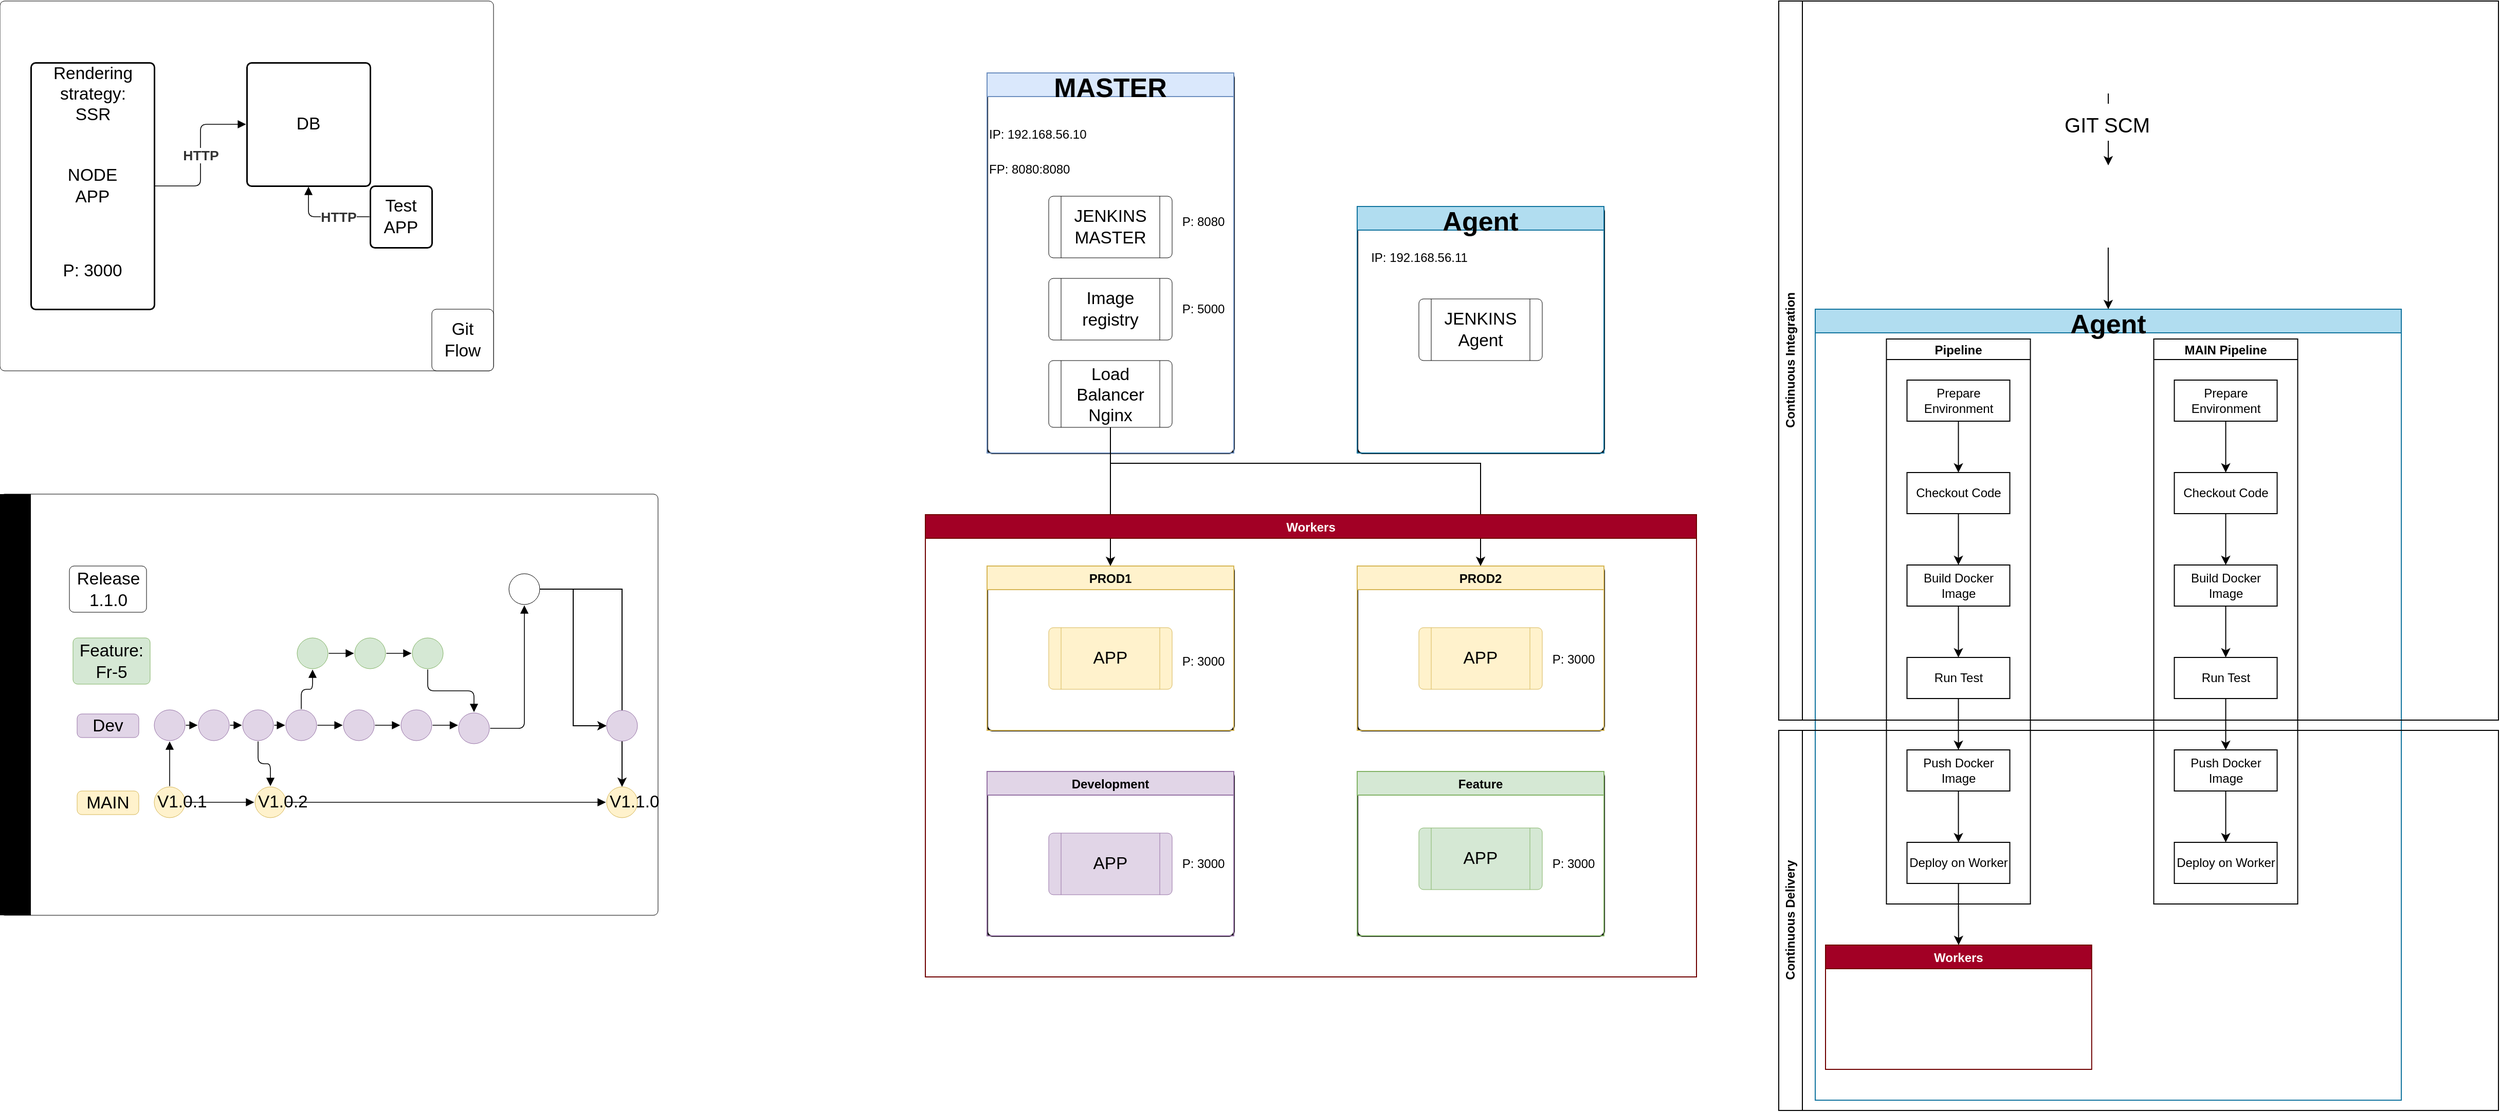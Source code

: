 <mxfile version="26.0.16">
  <diagram name="Page-1" id="eFnRYutm7QuCERlk3ahz">
    <mxGraphModel dx="1034" dy="446" grid="1" gridSize="10" guides="1" tooltips="1" connect="1" arrows="1" fold="1" page="1" pageScale="1" pageWidth="850" pageHeight="1100" math="0" shadow="0">
      <root>
        <mxCell id="0" />
        <mxCell id="1" parent="0" />
        <mxCell id="i6uWURECUpU4FRqGuYxU-46" value="" style="html=1;overflow=block;blockSpacing=1;whiteSpace=wrap;container=1;pointerEvents=0;collapsible=0;recursiveResize=0;fontSize=13;spacing=0;fillOpacity=0;rounded=1;absoluteArcSize=1;arcSize=9;strokeWidth=NaN;lucidId=e.MUwLjLPHLZ;" parent="1" vertex="1">
          <mxGeometry width="480" height="360" as="geometry" />
        </mxCell>
        <mxCell id="i6uWURECUpU4FRqGuYxU-47" value="" style="html=1;overflow=block;blockSpacing=1;whiteSpace=wrap;container=1;pointerEvents=0;collapsible=0;recursiveResize=0;fontSize=13;spacing=0;strokeOpacity=100;fillOpacity=100;rounded=1;absoluteArcSize=1;arcSize=9;strokeWidth=1.5;lucidId=NrNUH4_TgrsO;" parent="1" vertex="1">
          <mxGeometry x="960" y="70" width="240" height="370" as="geometry" />
        </mxCell>
        <mxCell id="Pc0eAualvhyLQVjC87Ax-3" value="Load Balancer Nginx" style="html=1;overflow=block;blockSpacing=1;whiteSpace=wrap;shape=process;fontSize=16.7;spacing=3.8;rounded=1;absoluteArcSize=1;arcSize=9;strokeWidth=NaN;lucidId=8uNUQ~DVaDvG;" parent="i6uWURECUpU4FRqGuYxU-47" vertex="1">
          <mxGeometry x="60" y="280" width="120" height="65" as="geometry" />
        </mxCell>
        <mxCell id="weFMRSHEcYBNq2lGplRe-1" value="&lt;h1 style=&quot;margin-top: 0px;&quot;&gt;&lt;span style=&quot;background-color: transparent; color: light-dark(rgb(0, 0, 0), rgb(255, 255, 255)); font-size: 12px; font-weight: normal;&quot;&gt;&lt;br&gt;&lt;/span&gt;&lt;/h1&gt;&lt;h1 style=&quot;margin-top: 0px;&quot;&gt;&lt;span style=&quot;background-color: transparent; color: light-dark(rgb(0, 0, 0), rgb(255, 255, 255)); font-size: 12px; font-weight: normal;&quot;&gt;IP:&amp;nbsp;192.168.56.10&lt;/span&gt;&lt;/h1&gt;&lt;div&gt;FP: 8080:8080&lt;/div&gt;" style="text;html=1;whiteSpace=wrap;overflow=hidden;rounded=0;" parent="i6uWURECUpU4FRqGuYxU-47" vertex="1">
          <mxGeometry y="-10" width="180" height="120" as="geometry" />
        </mxCell>
        <mxCell id="i6uWURECUpU4FRqGuYxU-65" value="JENKINS MASTER" style="html=1;overflow=block;blockSpacing=1;whiteSpace=wrap;shape=process;fontSize=16.7;spacing=3.8;rounded=1;absoluteArcSize=1;arcSize=9;strokeWidth=NaN;lucidId=iuNUoXlNMMTP;" parent="i6uWURECUpU4FRqGuYxU-47" vertex="1">
          <mxGeometry x="60" y="120" width="120" height="60" as="geometry" />
        </mxCell>
        <mxCell id="weFMRSHEcYBNq2lGplRe-3" value="MASTER" style="swimlane;startSize=23;fontSize=26;fillColor=#dae8fc;strokeColor=#6c8ebf;" parent="i6uWURECUpU4FRqGuYxU-47" vertex="1">
          <mxGeometry width="240" height="370" as="geometry">
            <mxRectangle width="90" height="30" as="alternateBounds" />
          </mxGeometry>
        </mxCell>
        <mxCell id="i6uWURECUpU4FRqGuYxU-66" value="Image registry" style="html=1;overflow=block;blockSpacing=1;whiteSpace=wrap;shape=process;fontSize=16.7;spacing=3.8;rounded=1;absoluteArcSize=1;arcSize=9;strokeWidth=NaN;lucidId=xuNUCCFulLaC;" parent="weFMRSHEcYBNq2lGplRe-3" vertex="1">
          <mxGeometry x="60" y="200" width="120" height="60" as="geometry" />
        </mxCell>
        <mxCell id="weFMRSHEcYBNq2lGplRe-9" value="P: 5000" style="text;html=1;align=center;verticalAlign=middle;resizable=0;points=[];autosize=1;strokeColor=none;fillColor=none;" parent="weFMRSHEcYBNq2lGplRe-3" vertex="1">
          <mxGeometry x="180" y="215" width="60" height="30" as="geometry" />
        </mxCell>
        <mxCell id="weFMRSHEcYBNq2lGplRe-10" value="P: 8080" style="text;html=1;align=center;verticalAlign=middle;resizable=0;points=[];autosize=1;strokeColor=none;fillColor=none;" parent="weFMRSHEcYBNq2lGplRe-3" vertex="1">
          <mxGeometry x="180" y="130" width="60" height="30" as="geometry" />
        </mxCell>
        <mxCell id="i6uWURECUpU4FRqGuYxU-48" value="" style="html=1;overflow=block;blockSpacing=1;whiteSpace=wrap;container=1;pointerEvents=0;collapsible=0;recursiveResize=0;fontSize=13;spacing=0;strokeOpacity=100;fillOpacity=100;rounded=1;absoluteArcSize=1;arcSize=9;strokeWidth=1.5;lucidId=8uNUO0RbQq4T;" parent="1" vertex="1">
          <mxGeometry x="1320" y="200" width="240" height="240" as="geometry" />
        </mxCell>
        <mxCell id="weFMRSHEcYBNq2lGplRe-6" value="Agent" style="swimlane;fontSize=26;startSize=23;fillColor=#b1ddf0;strokeColor=#10739e;" parent="i6uWURECUpU4FRqGuYxU-48" vertex="1">
          <mxGeometry width="240" height="240" as="geometry" />
        </mxCell>
        <mxCell id="i6uWURECUpU4FRqGuYxU-67" value="JENKINS Agent" style="html=1;overflow=block;blockSpacing=1;whiteSpace=wrap;shape=process;fontSize=16.7;spacing=3.8;rounded=1;absoluteArcSize=1;arcSize=9;strokeWidth=NaN;lucidId=8uNUQ~DVaDvG;" parent="weFMRSHEcYBNq2lGplRe-6" vertex="1">
          <mxGeometry x="60" y="90" width="120" height="60" as="geometry" />
        </mxCell>
        <mxCell id="weFMRSHEcYBNq2lGplRe-8" value="IP:&amp;nbsp;192.168.56.11" style="text;html=1;align=center;verticalAlign=middle;resizable=0;points=[];autosize=1;strokeColor=none;fillColor=none;" parent="weFMRSHEcYBNq2lGplRe-6" vertex="1">
          <mxGeometry y="35" width="120" height="30" as="geometry" />
        </mxCell>
        <mxCell id="i6uWURECUpU4FRqGuYxU-49" value="" style="pointerEvents=0;fontStyle=0;html=1;whiteSpace=wrap;container=1;collapsible=0;childLayout=stackLayout;resizeParent=1;dropTarget=0;horizontalStack=0;fontSize=13;spacing=0;rounded=1;absoluteArcSize=1;arcSize=9;horizontal=0;strokeWidth=NaN;" parent="1" vertex="1">
          <mxGeometry y="480" width="640" height="410" isRotated="1" as="geometry" />
        </mxCell>
        <mxCell id="i6uWURECUpU4FRqGuYxU-50" value="GIT" style="swimlane;html=1;whiteSpace=wrap;connectable=0;fontStyle=0;startSize=30;dropTarget=0;rounded=0;horizontal=0;spacing=0;strokeColor=#unset;fillColor=#unset;strokeWidth=NaN;container=1;pointerEvents=0;collapsible=0;recursiveResize=0;fontSize=16.7;" parent="i6uWURECUpU4FRqGuYxU-49" vertex="1">
          <mxGeometry width="640" height="410" as="geometry" />
        </mxCell>
        <mxCell id="i6uWURECUpU4FRqGuYxU-51" value="" style="html=1;overflow=block;blockSpacing=1;whiteSpace=wrap;container=1;pointerEvents=0;collapsible=0;recursiveResize=0;fontSize=13;spacing=0;strokeOpacity=100;fillOpacity=100;rounded=1;absoluteArcSize=1;arcSize=9;strokeWidth=1.5;lucidId=nyNUVAjF-uIB;" parent="1" vertex="1">
          <mxGeometry x="1320" y="750" width="240" height="160" as="geometry" />
        </mxCell>
        <mxCell id="i6uWURECUpU4FRqGuYxU-68" value="APP" style="html=1;overflow=block;blockSpacing=1;whiteSpace=wrap;shape=process;fontSize=16.7;spacing=3.8;rounded=1;absoluteArcSize=1;arcSize=9;strokeWidth=NaN;lucidId=nyNUW..0iON4;fillColor=#d5e8d4;strokeColor=#82b366;" parent="i6uWURECUpU4FRqGuYxU-51" vertex="1">
          <mxGeometry x="60" y="55" width="120" height="60" as="geometry" />
        </mxCell>
        <mxCell id="weFMRSHEcYBNq2lGplRe-22" value="Feature" style="swimlane;fillColor=#d5e8d4;strokeColor=#82b366;" parent="i6uWURECUpU4FRqGuYxU-51" vertex="1">
          <mxGeometry width="240" height="160" as="geometry" />
        </mxCell>
        <mxCell id="weFMRSHEcYBNq2lGplRe-24" value="P: 3000" style="text;html=1;align=center;verticalAlign=middle;resizable=0;points=[];autosize=1;strokeColor=none;fillColor=none;" parent="weFMRSHEcYBNq2lGplRe-22" vertex="1">
          <mxGeometry x="180" y="75" width="60" height="30" as="geometry" />
        </mxCell>
        <mxCell id="i6uWURECUpU4FRqGuYxU-52" value="" style="html=1;overflow=block;blockSpacing=1;whiteSpace=wrap;container=1;pointerEvents=0;collapsible=0;recursiveResize=0;fontSize=13;spacing=0;strokeOpacity=100;fillOpacity=100;rounded=1;absoluteArcSize=1;arcSize=9;strokeWidth=1.5;lucidId=ryNUsd05EfbU;" parent="1" vertex="1">
          <mxGeometry x="960" y="750" width="240" height="160" as="geometry" />
        </mxCell>
        <mxCell id="i6uWURECUpU4FRqGuYxU-71" value="APP" style="html=1;overflow=block;blockSpacing=1;whiteSpace=wrap;shape=process;fontSize=16.7;spacing=3.8;rounded=1;absoluteArcSize=1;arcSize=9;strokeWidth=NaN;lucidId=ryNU5dK9rB8r;fillColor=#e1d5e7;strokeColor=#9673a6;" parent="i6uWURECUpU4FRqGuYxU-52" vertex="1">
          <mxGeometry x="60" y="60" width="120" height="60" as="geometry" />
        </mxCell>
        <mxCell id="weFMRSHEcYBNq2lGplRe-21" value="Development" style="swimlane;fillColor=#e1d5e7;strokeColor=#9673a6;" parent="i6uWURECUpU4FRqGuYxU-52" vertex="1">
          <mxGeometry width="240" height="160" as="geometry" />
        </mxCell>
        <mxCell id="weFMRSHEcYBNq2lGplRe-23" value="P: 3000" style="text;html=1;align=center;verticalAlign=middle;resizable=0;points=[];autosize=1;strokeColor=none;fillColor=none;" parent="weFMRSHEcYBNq2lGplRe-21" vertex="1">
          <mxGeometry x="180" y="75" width="60" height="30" as="geometry" />
        </mxCell>
        <mxCell id="i6uWURECUpU4FRqGuYxU-53" value="" style="html=1;overflow=block;blockSpacing=1;whiteSpace=wrap;container=1;pointerEvents=0;collapsible=0;recursiveResize=0;fontSize=13;spacing=0;strokeOpacity=100;fillOpacity=100;rounded=1;absoluteArcSize=1;arcSize=9;strokeWidth=1.5;lucidId=wyNUC7PQDIvv;" parent="1" vertex="1">
          <mxGeometry x="960" y="550" width="240" height="160" as="geometry" />
        </mxCell>
        <mxCell id="weFMRSHEcYBNq2lGplRe-12" value="PROD1" style="swimlane;fillColor=#fff2cc;strokeColor=#d6b656;" parent="i6uWURECUpU4FRqGuYxU-53" vertex="1">
          <mxGeometry width="240" height="160" as="geometry" />
        </mxCell>
        <mxCell id="weFMRSHEcYBNq2lGplRe-13" value="P: 3000" style="text;html=1;align=center;verticalAlign=middle;resizable=0;points=[];autosize=1;strokeColor=none;fillColor=none;" parent="weFMRSHEcYBNq2lGplRe-12" vertex="1">
          <mxGeometry x="180" y="77.5" width="60" height="30" as="geometry" />
        </mxCell>
        <mxCell id="i6uWURECUpU4FRqGuYxU-54" value="NODE&#xa;APP" style="html=1;overflow=block;blockSpacing=1;whiteSpace=wrap;fontSize=16.7;spacing=9;strokeOpacity=100;fillOpacity=100;rounded=1;absoluteArcSize=1;arcSize=9;strokeWidth=1.5;lucidId=a8MUeTz8p9TK;" parent="1" vertex="1">
          <mxGeometry x="30" y="60" width="120" height="240" as="geometry" />
        </mxCell>
        <mxCell id="i6uWURECUpU4FRqGuYxU-55" value="Git Flow" style="html=1;overflow=block;blockSpacing=1;whiteSpace=wrap;fontSize=16.7;spacing=9;rounded=1;absoluteArcSize=1;arcSize=9;strokeWidth=NaN;lucidId=i1MURsiiHGRV;" parent="1" vertex="1">
          <mxGeometry x="420" y="300" width="60" height="60" as="geometry" />
        </mxCell>
        <mxCell id="i6uWURECUpU4FRqGuYxU-56" value="Rendering strategy:&#xa;SSR" style="html=1;overflow=block;blockSpacing=1;whiteSpace=wrap;fontSize=16.7;spacing=0;rounded=1;absoluteArcSize=1;arcSize=9;strokeWidth=NaN;lucidId=CbNU92kOoKJf;fillColor=none;strokeColor=none;" parent="1" vertex="1">
          <mxGeometry x="23" y="60" width="135" height="45" as="geometry" />
        </mxCell>
        <mxCell id="i6uWURECUpU4FRqGuYxU-57" value="DB" style="html=1;overflow=block;blockSpacing=1;whiteSpace=wrap;fontSize=16.7;spacing=9;strokeOpacity=100;fillOpacity=100;rounded=1;absoluteArcSize=1;arcSize=9;strokeWidth=1.5;lucidId=zeNUaOF2~5Nd;" parent="1" vertex="1">
          <mxGeometry x="240" y="60" width="120" height="120" as="geometry" />
        </mxCell>
        <mxCell id="i6uWURECUpU4FRqGuYxU-58" value="Test APP" style="html=1;overflow=block;blockSpacing=1;whiteSpace=wrap;fontSize=16.7;spacing=9;strokeOpacity=100;fillOpacity=100;rounded=1;absoluteArcSize=1;arcSize=9;strokeWidth=1.5;lucidId=vgNUTcFt1CZj;" parent="1" vertex="1">
          <mxGeometry x="360" y="180" width="60" height="60" as="geometry" />
        </mxCell>
        <mxCell id="i6uWURECUpU4FRqGuYxU-59" value="" style="html=1;jettySize=18;whiteSpace=wrap;fontSize=13;strokeOpacity=100;strokeWidth=0.8;rounded=1;arcSize=12;edgeStyle=orthogonalEdgeStyle;startArrow=none;endArrow=block;endFill=1;exitX=-0.012;exitY=0.5;exitPerimeter=0;entryX=0.5;entryY=1.006;entryPerimeter=0;lucidId=shNUDEfDZnE-;" parent="1" source="i6uWURECUpU4FRqGuYxU-58" target="i6uWURECUpU4FRqGuYxU-57" edge="1">
          <mxGeometry width="100" height="100" relative="1" as="geometry">
            <Array as="points" />
          </mxGeometry>
        </mxCell>
        <mxCell id="i6uWURECUpU4FRqGuYxU-60" value="HTTP" style="text;html=1;resizable=0;labelBackgroundColor=default;align=center;verticalAlign=middle;fontStyle=1;fontColor=#333333;fontSize=13.3;" parent="i6uWURECUpU4FRqGuYxU-59" vertex="1">
          <mxGeometry x="-0.297" relative="1" as="geometry" />
        </mxCell>
        <mxCell id="i6uWURECUpU4FRqGuYxU-61" value="" style="html=1;jettySize=18;whiteSpace=wrap;fontSize=13;strokeOpacity=100;strokeWidth=0.8;rounded=1;arcSize=12;edgeStyle=orthogonalEdgeStyle;startArrow=none;endArrow=block;endFill=1;exitX=1.006;exitY=0.5;exitPerimeter=0;entryX=-0.006;entryY=0.5;entryPerimeter=0;lucidId=yiNUCgNhX0y_;" parent="1" source="i6uWURECUpU4FRqGuYxU-54" target="i6uWURECUpU4FRqGuYxU-57" edge="1">
          <mxGeometry width="100" height="100" relative="1" as="geometry">
            <Array as="points" />
          </mxGeometry>
        </mxCell>
        <mxCell id="i6uWURECUpU4FRqGuYxU-62" value="HTTP" style="text;html=1;resizable=0;labelBackgroundColor=default;align=center;verticalAlign=middle;fontStyle=1;fontColor=#333333;fontSize=13.3;" parent="i6uWURECUpU4FRqGuYxU-61" vertex="1">
          <mxGeometry relative="1" as="geometry" />
        </mxCell>
        <mxCell id="i6uWURECUpU4FRqGuYxU-63" value="P: 3000" style="html=1;overflow=block;blockSpacing=1;whiteSpace=wrap;fontSize=16.7;spacing=0;strokeOpacity=100;fillOpacity=100;rounded=1;absoluteArcSize=1;arcSize=9;strokeWidth=1.5;lucidId=hjNUia~z0Omy;fillColor=none;strokeColor=none;" parent="1" vertex="1">
          <mxGeometry y="240" width="180" height="45" as="geometry" />
        </mxCell>
        <mxCell id="i6uWURECUpU4FRqGuYxU-74" value="APP" style="html=1;overflow=block;blockSpacing=1;whiteSpace=wrap;shape=process;fontSize=16.7;spacing=3.8;rounded=1;absoluteArcSize=1;arcSize=9;strokeWidth=NaN;lucidId=wyNUaIjTV-_K;fillColor=#fff2cc;strokeColor=#d6b656;" parent="1" vertex="1">
          <mxGeometry x="1020" y="610" width="120" height="60" as="geometry" />
        </mxCell>
        <mxCell id="i6uWURECUpU4FRqGuYxU-77" value="" style="html=1;overflow=block;blockSpacing=1;whiteSpace=wrap;ellipse;fontSize=13;spacing=3.8;rounded=1;absoluteArcSize=1;arcSize=9;strokeWidth=NaN;lucidId=iENUfbThD3mN;fillColor=#e1d5e7;strokeColor=#9673a6;" parent="1" vertex="1">
          <mxGeometry x="150" y="690" width="30" height="30" as="geometry" />
        </mxCell>
        <mxCell id="i6uWURECUpU4FRqGuYxU-78" value="V1.0.1" style="html=1;overflow=block;blockSpacing=1;whiteSpace=wrap;ellipse;fontSize=16.7;spacing=3.8;rounded=1;absoluteArcSize=1;arcSize=9;strokeWidth=NaN;lucidId=DENUtOGv.7ci;fillColor=#fff2cc;strokeColor=#d6b656;" parent="1" vertex="1">
          <mxGeometry x="150" y="765" width="30" height="30" as="geometry" />
        </mxCell>
        <mxCell id="i6uWURECUpU4FRqGuYxU-79" value="" style="html=1;overflow=block;blockSpacing=1;whiteSpace=wrap;ellipse;fontSize=13;spacing=3.8;rounded=1;absoluteArcSize=1;arcSize=9;strokeWidth=NaN;lucidId=FENUEC8hakrf;fillColor=#d5e8d4;strokeColor=#82b366;" parent="1" vertex="1">
          <mxGeometry x="289" y="620" width="30" height="30" as="geometry" />
        </mxCell>
        <mxCell id="i6uWURECUpU4FRqGuYxU-80" value="MAIN" style="html=1;overflow=block;blockSpacing=1;whiteSpace=wrap;fontSize=16.7;spacing=0;rounded=1;absoluteArcSize=1;arcSize=9;strokeWidth=NaN;lucidId=yFNUOSTIfbic;fillColor=#fff2cc;strokeColor=#d6b656;" parent="1" vertex="1">
          <mxGeometry x="75" y="769" width="60" height="23" as="geometry" />
        </mxCell>
        <mxCell id="i6uWURECUpU4FRqGuYxU-81" value="Dev" style="html=1;overflow=block;blockSpacing=1;whiteSpace=wrap;fontSize=16.7;spacing=0;rounded=1;absoluteArcSize=1;arcSize=9;strokeWidth=NaN;lucidId=8FNU9b9Pp-xK;fillColor=#e1d5e7;strokeColor=#9673a6;" parent="1" vertex="1">
          <mxGeometry x="75" y="694" width="60" height="23" as="geometry" />
        </mxCell>
        <mxCell id="i6uWURECUpU4FRqGuYxU-82" value="Feature:&#xa;Fr-5 " style="html=1;overflow=block;blockSpacing=1;whiteSpace=wrap;fontSize=16.7;spacing=0;rounded=1;absoluteArcSize=1;arcSize=9;strokeWidth=NaN;lucidId=UGNUexd0UVxA;fillColor=#d5e8d4;strokeColor=#82b366;" parent="1" vertex="1">
          <mxGeometry x="71" y="620" width="75" height="45" as="geometry" />
        </mxCell>
        <mxCell id="i6uWURECUpU4FRqGuYxU-83" value="V1.0.2" style="html=1;overflow=block;blockSpacing=1;whiteSpace=wrap;ellipse;fontSize=16.7;spacing=3.8;rounded=1;absoluteArcSize=1;arcSize=9;strokeWidth=NaN;lucidId=.HNUBmk7pHcR;fillColor=#fff2cc;strokeColor=#d6b656;" parent="1" vertex="1">
          <mxGeometry x="248" y="765" width="30" height="30" as="geometry" />
        </mxCell>
        <mxCell id="i6uWURECUpU4FRqGuYxU-84" value="V1.1.0" style="html=1;overflow=block;blockSpacing=1;whiteSpace=wrap;ellipse;fontSize=16.7;spacing=3.8;rounded=1;absoluteArcSize=1;arcSize=9;strokeWidth=NaN;lucidId=cINU4dtvGn5E;fillColor=#fff2cc;strokeColor=#d6b656;" parent="1" vertex="1">
          <mxGeometry x="590" y="765" width="30" height="30" as="geometry" />
        </mxCell>
        <mxCell id="i6uWURECUpU4FRqGuYxU-85" value="" style="html=1;overflow=block;blockSpacing=1;whiteSpace=wrap;ellipse;fontSize=13;spacing=3.8;rounded=1;absoluteArcSize=1;arcSize=9;strokeWidth=NaN;lucidId=gINUmg_q8N2p;fillColor=#d5e8d4;strokeColor=#82b366;" parent="1" vertex="1">
          <mxGeometry x="401" y="620" width="30" height="30" as="geometry" />
        </mxCell>
        <mxCell id="i6uWURECUpU4FRqGuYxU-86" value="" style="html=1;overflow=block;blockSpacing=1;whiteSpace=wrap;ellipse;fontSize=13;spacing=3.8;rounded=1;absoluteArcSize=1;arcSize=9;strokeWidth=NaN;lucidId=zJNUFY-K8TfI;fillColor=#e1d5e7;strokeColor=#9673a6;" parent="1" vertex="1">
          <mxGeometry x="236" y="690" width="30" height="30" as="geometry" />
        </mxCell>
        <mxCell id="i6uWURECUpU4FRqGuYxU-87" value="" style="html=1;overflow=block;blockSpacing=1;whiteSpace=wrap;ellipse;fontSize=13;spacing=3.8;rounded=1;absoluteArcSize=1;arcSize=9;strokeWidth=NaN;lucidId=CJNUZI7gOneL;fillColor=#e1d5e7;strokeColor=#9673a6;" parent="1" vertex="1">
          <mxGeometry x="278" y="690" width="30" height="30" as="geometry" />
        </mxCell>
        <mxCell id="i6uWURECUpU4FRqGuYxU-88" value="" style="html=1;overflow=block;blockSpacing=1;whiteSpace=wrap;ellipse;fontSize=13;spacing=3.8;rounded=1;absoluteArcSize=1;arcSize=9;strokeWidth=NaN;lucidId=FJNUC.1YoNQW;fillColor=#e1d5e7;strokeColor=#9673a6;" parent="1" vertex="1">
          <mxGeometry x="390" y="690" width="30" height="30" as="geometry" />
        </mxCell>
        <mxCell id="i6uWURECUpU4FRqGuYxU-89" value="" style="html=1;overflow=block;blockSpacing=1;whiteSpace=wrap;ellipse;fontSize=13;spacing=3.8;rounded=1;absoluteArcSize=1;arcSize=9;strokeWidth=NaN;lucidId=IJNUFCWo_2yS;fillColor=#e1d5e7;strokeColor=#9673a6;" parent="1" vertex="1">
          <mxGeometry x="446" y="693" width="30" height="30" as="geometry" />
        </mxCell>
        <mxCell id="i6uWURECUpU4FRqGuYxU-90" value="" style="html=1;overflow=block;blockSpacing=1;whiteSpace=wrap;ellipse;fontSize=13;spacing=3.8;rounded=1;absoluteArcSize=1;arcSize=9;strokeWidth=NaN;lucidId=NJNUZU_3nXaM;fillColor=#e1d5e7;strokeColor=#9673a6;" parent="1" vertex="1">
          <mxGeometry x="334" y="690" width="30" height="30" as="geometry" />
        </mxCell>
        <mxCell id="i6uWURECUpU4FRqGuYxU-91" value="" style="html=1;jettySize=18;whiteSpace=wrap;fontSize=13;strokeOpacity=100;strokeWidth=0.8;rounded=1;arcSize=12;edgeStyle=orthogonalEdgeStyle;startArrow=none;endArrow=block;endFill=1;exitX=0.5;exitY=-0.025;exitPerimeter=0;entryX=0.5;entryY=1.025;entryPerimeter=0;lucidId=ZJNUVTZP8HJd;" parent="1" source="i6uWURECUpU4FRqGuYxU-87" target="i6uWURECUpU4FRqGuYxU-79" edge="1">
          <mxGeometry width="100" height="100" relative="1" as="geometry">
            <Array as="points" />
          </mxGeometry>
        </mxCell>
        <mxCell id="i6uWURECUpU4FRqGuYxU-92" value="" style="html=1;overflow=block;blockSpacing=1;whiteSpace=wrap;ellipse;fontSize=13;spacing=3.8;rounded=1;absoluteArcSize=1;arcSize=9;strokeWidth=NaN;lucidId=8JNU2HWx3V7o;fillColor=#d5e8d4;strokeColor=#82b366;" parent="1" vertex="1">
          <mxGeometry x="345" y="620" width="30" height="30" as="geometry" />
        </mxCell>
        <mxCell id="i6uWURECUpU4FRqGuYxU-93" value="" style="html=1;overflow=block;blockSpacing=1;whiteSpace=wrap;ellipse;fontSize=13;spacing=3.8;rounded=1;absoluteArcSize=1;arcSize=9;strokeWidth=NaN;lucidId=uKNUNis~nsIp;fillColor=#e1d5e7;strokeColor=#9673a6;" parent="1" vertex="1">
          <mxGeometry x="193" y="690" width="30" height="30" as="geometry" />
        </mxCell>
        <mxCell id="i6uWURECUpU4FRqGuYxU-94" value="" style="html=1;jettySize=18;whiteSpace=wrap;fontSize=13;strokeOpacity=100;strokeWidth=0.8;rounded=1;arcSize=12;edgeStyle=orthogonalEdgeStyle;startArrow=none;endArrow=block;endFill=1;exitX=0.5;exitY=1.025;exitPerimeter=0;entryX=0.5;entryY=-0.025;entryPerimeter=0;lucidId=XKNU.VTja-bR;" parent="1" source="i6uWURECUpU4FRqGuYxU-86" target="i6uWURECUpU4FRqGuYxU-83" edge="1">
          <mxGeometry width="100" height="100" relative="1" as="geometry">
            <Array as="points" />
          </mxGeometry>
        </mxCell>
        <mxCell id="i6uWURECUpU4FRqGuYxU-95" value="" style="html=1;jettySize=18;whiteSpace=wrap;fontSize=13;strokeOpacity=100;strokeWidth=0.8;rounded=1;arcSize=12;edgeStyle=orthogonalEdgeStyle;startArrow=none;endArrow=block;endFill=1;exitX=0.5;exitY=-0.025;exitPerimeter=0;entryX=0.5;entryY=1.025;entryPerimeter=0;lucidId=3KNUvAql-q5-;" parent="1" source="i6uWURECUpU4FRqGuYxU-78" target="i6uWURECUpU4FRqGuYxU-77" edge="1">
          <mxGeometry width="100" height="100" relative="1" as="geometry">
            <Array as="points" />
          </mxGeometry>
        </mxCell>
        <mxCell id="i6uWURECUpU4FRqGuYxU-96" value="" style="html=1;jettySize=18;whiteSpace=wrap;fontSize=13;strokeOpacity=100;strokeWidth=0.8;rounded=1;arcSize=12;edgeStyle=orthogonalEdgeStyle;startArrow=none;endArrow=block;endFill=1;exitX=1.025;exitY=0.5;exitPerimeter=0;entryX=-0.025;entryY=0.5;entryPerimeter=0;lucidId=6KNUF5rM6H2P;" parent="1" source="i6uWURECUpU4FRqGuYxU-78" target="i6uWURECUpU4FRqGuYxU-83" edge="1">
          <mxGeometry width="100" height="100" relative="1" as="geometry">
            <Array as="points" />
          </mxGeometry>
        </mxCell>
        <mxCell id="i6uWURECUpU4FRqGuYxU-97" value="" style="html=1;jettySize=18;whiteSpace=wrap;fontSize=13;strokeOpacity=100;strokeWidth=0.8;rounded=1;arcSize=12;edgeStyle=orthogonalEdgeStyle;startArrow=none;endArrow=block;endFill=1;exitX=1.025;exitY=0.5;exitPerimeter=0;entryX=-0.025;entryY=0.5;entryPerimeter=0;lucidId=9KNUcalCcJ9C;" parent="1" source="i6uWURECUpU4FRqGuYxU-83" target="i6uWURECUpU4FRqGuYxU-84" edge="1">
          <mxGeometry width="100" height="100" relative="1" as="geometry">
            <Array as="points" />
          </mxGeometry>
        </mxCell>
        <mxCell id="i6uWURECUpU4FRqGuYxU-98" value="" style="html=1;jettySize=18;whiteSpace=wrap;fontSize=13;strokeOpacity=100;strokeWidth=0.8;rounded=1;arcSize=12;edgeStyle=orthogonalEdgeStyle;startArrow=none;endArrow=block;endFill=1;exitX=1.025;exitY=0.5;exitPerimeter=0;entryX=-0.025;entryY=0.5;entryPerimeter=0;lucidId=ALNUY8Tr6RZr;" parent="1" source="i6uWURECUpU4FRqGuYxU-77" target="i6uWURECUpU4FRqGuYxU-93" edge="1">
          <mxGeometry width="100" height="100" relative="1" as="geometry">
            <Array as="points" />
          </mxGeometry>
        </mxCell>
        <mxCell id="i6uWURECUpU4FRqGuYxU-99" value="" style="html=1;jettySize=18;whiteSpace=wrap;fontSize=13;strokeOpacity=100;strokeWidth=0.8;rounded=1;arcSize=12;edgeStyle=orthogonalEdgeStyle;startArrow=none;endArrow=block;endFill=1;exitX=1.025;exitY=0.5;exitPerimeter=0;entryX=-0.025;entryY=0.5;entryPerimeter=0;lucidId=BLNU4aeOQOa4;" parent="1" source="i6uWURECUpU4FRqGuYxU-93" target="i6uWURECUpU4FRqGuYxU-86" edge="1">
          <mxGeometry width="100" height="100" relative="1" as="geometry">
            <Array as="points" />
          </mxGeometry>
        </mxCell>
        <mxCell id="i6uWURECUpU4FRqGuYxU-100" value="" style="html=1;jettySize=18;whiteSpace=wrap;fontSize=13;strokeOpacity=100;strokeWidth=0.8;rounded=1;arcSize=12;edgeStyle=orthogonalEdgeStyle;startArrow=none;endArrow=block;endFill=1;exitX=1.025;exitY=0.5;exitPerimeter=0;entryX=-0.025;entryY=0.515;entryPerimeter=0;lucidId=ELNUVsJ60zDh;" parent="1" source="i6uWURECUpU4FRqGuYxU-86" target="i6uWURECUpU4FRqGuYxU-87" edge="1">
          <mxGeometry width="100" height="100" relative="1" as="geometry">
            <Array as="points" />
          </mxGeometry>
        </mxCell>
        <mxCell id="i6uWURECUpU4FRqGuYxU-101" value="" style="html=1;jettySize=18;whiteSpace=wrap;fontSize=13;strokeOpacity=100;strokeWidth=0.8;rounded=1;arcSize=12;edgeStyle=orthogonalEdgeStyle;startArrow=none;endArrow=block;endFill=1;exitX=1.025;exitY=0.5;exitPerimeter=0;entryX=-0.023;entryY=0.485;entryPerimeter=0;lucidId=GLNUEoiUIHaU;" parent="1" source="i6uWURECUpU4FRqGuYxU-87" target="i6uWURECUpU4FRqGuYxU-90" edge="1">
          <mxGeometry width="100" height="100" relative="1" as="geometry">
            <Array as="points" />
          </mxGeometry>
        </mxCell>
        <mxCell id="i6uWURECUpU4FRqGuYxU-102" value="" style="html=1;jettySize=18;whiteSpace=wrap;fontSize=13;strokeOpacity=100;strokeWidth=0.8;rounded=1;arcSize=12;edgeStyle=orthogonalEdgeStyle;startArrow=none;endArrow=block;endFill=1;exitX=1.025;exitY=0.5;exitPerimeter=0;entryX=-0.025;entryY=0.5;entryPerimeter=0;lucidId=JLNUfP-gd0nl;" parent="1" source="i6uWURECUpU4FRqGuYxU-90" target="i6uWURECUpU4FRqGuYxU-88" edge="1">
          <mxGeometry width="100" height="100" relative="1" as="geometry">
            <Array as="points" />
          </mxGeometry>
        </mxCell>
        <mxCell id="i6uWURECUpU4FRqGuYxU-103" value="" style="html=1;jettySize=18;whiteSpace=wrap;fontSize=13;strokeOpacity=100;strokeWidth=0.8;rounded=1;arcSize=12;edgeStyle=orthogonalEdgeStyle;startArrow=none;endArrow=block;endFill=1;exitX=1.025;exitY=0.5;exitPerimeter=0;entryX=-0.016;entryY=0.425;entryPerimeter=0;lucidId=MLNU40LICruX;" parent="1" source="i6uWURECUpU4FRqGuYxU-88" target="i6uWURECUpU4FRqGuYxU-89" edge="1">
          <mxGeometry width="100" height="100" relative="1" as="geometry">
            <Array as="points" />
          </mxGeometry>
        </mxCell>
        <mxCell id="i6uWURECUpU4FRqGuYxU-104" value="" style="html=1;jettySize=18;whiteSpace=wrap;fontSize=13;strokeOpacity=100;strokeWidth=0.8;rounded=1;arcSize=12;edgeStyle=orthogonalEdgeStyle;startArrow=none;endArrow=block;endFill=1;exitX=1.025;exitY=0.5;exitPerimeter=0;entryX=-0.025;entryY=0.5;entryPerimeter=0;lucidId=pNNURmhu5itX;" parent="1" source="i6uWURECUpU4FRqGuYxU-79" target="i6uWURECUpU4FRqGuYxU-92" edge="1">
          <mxGeometry width="100" height="100" relative="1" as="geometry">
            <Array as="points" />
          </mxGeometry>
        </mxCell>
        <mxCell id="i6uWURECUpU4FRqGuYxU-105" value="" style="html=1;jettySize=18;whiteSpace=wrap;fontSize=13;strokeOpacity=100;strokeWidth=0.8;rounded=1;arcSize=12;edgeStyle=orthogonalEdgeStyle;startArrow=none;endArrow=block;endFill=1;exitX=1.025;exitY=0.5;exitPerimeter=0;entryX=-0.025;entryY=0.5;entryPerimeter=0;lucidId=rNNUPd7ZybOz;" parent="1" source="i6uWURECUpU4FRqGuYxU-92" target="i6uWURECUpU4FRqGuYxU-85" edge="1">
          <mxGeometry width="100" height="100" relative="1" as="geometry">
            <Array as="points" />
          </mxGeometry>
        </mxCell>
        <mxCell id="i6uWURECUpU4FRqGuYxU-106" value="" style="html=1;jettySize=18;whiteSpace=wrap;fontSize=13;strokeOpacity=100;strokeWidth=0.8;rounded=1;arcSize=12;edgeStyle=orthogonalEdgeStyle;startArrow=none;endArrow=block;endFill=1;exitX=0.5;exitY=1.025;exitPerimeter=0;entryX=0.5;entryY=-0.025;entryPerimeter=0;lucidId=wNNUzGVIbJo-;" parent="1" source="i6uWURECUpU4FRqGuYxU-85" target="i6uWURECUpU4FRqGuYxU-89" edge="1">
          <mxGeometry width="100" height="100" relative="1" as="geometry">
            <Array as="points" />
          </mxGeometry>
        </mxCell>
        <mxCell id="i6uWURECUpU4FRqGuYxU-107" value="" style="html=1;jettySize=18;whiteSpace=wrap;fontSize=13;strokeOpacity=100;strokeWidth=0.8;rounded=1;arcSize=12;edgeStyle=orthogonalEdgeStyle;startArrow=none;endArrow=block;endFill=1;exitX=1.025;exitY=0.5;exitPerimeter=0;entryX=0.5;entryY=1.025;entryPerimeter=0;lucidId=ZNNUpSKD~Wlf;" parent="1" source="i6uWURECUpU4FRqGuYxU-89" target="i6uWURECUpU4FRqGuYxU-108" edge="1">
          <mxGeometry width="100" height="100" relative="1" as="geometry">
            <Array as="points" />
          </mxGeometry>
        </mxCell>
        <mxCell id="i6uWURECUpU4FRqGuYxU-110" style="edgeStyle=orthogonalEdgeStyle;rounded=0;orthogonalLoop=1;jettySize=auto;html=1;entryX=0.5;entryY=0;entryDx=0;entryDy=0;" parent="1" source="i6uWURECUpU4FRqGuYxU-108" target="i6uWURECUpU4FRqGuYxU-84" edge="1">
          <mxGeometry relative="1" as="geometry" />
        </mxCell>
        <mxCell id="i6uWURECUpU4FRqGuYxU-112" style="edgeStyle=orthogonalEdgeStyle;rounded=0;orthogonalLoop=1;jettySize=auto;html=1;entryX=0;entryY=0.5;entryDx=0;entryDy=0;" parent="1" source="i6uWURECUpU4FRqGuYxU-108" target="i6uWURECUpU4FRqGuYxU-111" edge="1">
          <mxGeometry relative="1" as="geometry" />
        </mxCell>
        <mxCell id="i6uWURECUpU4FRqGuYxU-108" value="" style="html=1;overflow=block;blockSpacing=1;whiteSpace=wrap;ellipse;fontSize=13;spacing=3.8;rounded=1;absoluteArcSize=1;arcSize=9;strokeWidth=NaN;lucidId=1NNU40M5787t;" parent="1" vertex="1">
          <mxGeometry x="495" y="557.5" width="30" height="30" as="geometry" />
        </mxCell>
        <mxCell id="i6uWURECUpU4FRqGuYxU-109" value="Release 1.1.0" style="html=1;overflow=block;blockSpacing=1;whiteSpace=wrap;fontSize=16.7;spacing=0;rounded=1;absoluteArcSize=1;arcSize=9;strokeWidth=NaN;lucidId=UGNUexd0UVxA;" parent="1" vertex="1">
          <mxGeometry x="67.5" y="550" width="75" height="45" as="geometry" />
        </mxCell>
        <mxCell id="i6uWURECUpU4FRqGuYxU-111" value="" style="html=1;overflow=block;blockSpacing=1;whiteSpace=wrap;ellipse;fontSize=13;spacing=3.8;rounded=1;absoluteArcSize=1;arcSize=9;strokeWidth=NaN;lucidId=IJNUFCWo_2yS;fillColor=#e1d5e7;strokeColor=#9673a6;" parent="1" vertex="1">
          <mxGeometry x="590" y="690.5" width="30" height="30" as="geometry" />
        </mxCell>
        <mxCell id="i6uWURECUpU4FRqGuYxU-114" value="" style="html=1;overflow=block;blockSpacing=1;whiteSpace=wrap;container=1;pointerEvents=0;collapsible=0;recursiveResize=0;fontSize=13;spacing=0;strokeOpacity=100;fillOpacity=100;rounded=1;absoluteArcSize=1;arcSize=9;strokeWidth=1.5;lucidId=wyNUC7PQDIvv;" parent="1" vertex="1">
          <mxGeometry x="1320" y="550" width="240" height="160" as="geometry" />
        </mxCell>
        <mxCell id="weFMRSHEcYBNq2lGplRe-14" value="P: 3000" style="text;html=1;align=center;verticalAlign=middle;resizable=0;points=[];autosize=1;strokeColor=none;fillColor=none;" parent="i6uWURECUpU4FRqGuYxU-114" vertex="1">
          <mxGeometry x="180" y="75.5" width="60" height="30" as="geometry" />
        </mxCell>
        <mxCell id="weFMRSHEcYBNq2lGplRe-15" value="PROD2" style="swimlane;startSize=23;fillColor=#fff2cc;strokeColor=#d6b656;" parent="i6uWURECUpU4FRqGuYxU-114" vertex="1">
          <mxGeometry width="240" height="160" as="geometry" />
        </mxCell>
        <mxCell id="i6uWURECUpU4FRqGuYxU-115" value="APP" style="html=1;overflow=block;blockSpacing=1;whiteSpace=wrap;shape=process;fontSize=16.7;spacing=3.8;rounded=1;absoluteArcSize=1;arcSize=9;strokeWidth=NaN;lucidId=wyNUaIjTV-_K;fillColor=#fff2cc;strokeColor=#d6b656;" parent="1" vertex="1">
          <mxGeometry x="1380" y="610" width="120" height="60" as="geometry" />
        </mxCell>
        <mxCell id="weFMRSHEcYBNq2lGplRe-57" style="edgeStyle=orthogonalEdgeStyle;rounded=0;orthogonalLoop=1;jettySize=auto;html=1;entryX=0.5;entryY=0;entryDx=0;entryDy=0;" parent="1" source="weFMRSHEcYBNq2lGplRe-25" target="weFMRSHEcYBNq2lGplRe-47" edge="1">
          <mxGeometry relative="1" as="geometry" />
        </mxCell>
        <mxCell id="weFMRSHEcYBNq2lGplRe-25" value="" style="shape=image;verticalLabelPosition=bottom;labelBackgroundColor=default;verticalAlign=top;aspect=fixed;imageAspect=0;image=https://upload.wikimedia.org/wikipedia/commons/thumb/e/e9/Jenkins_logo.svg/1200px-Jenkins_logo.svg.png;" parent="1" vertex="1">
          <mxGeometry x="2021.54" y="160" width="57.93" height="80" as="geometry" />
        </mxCell>
        <mxCell id="weFMRSHEcYBNq2lGplRe-26" style="edgeStyle=orthogonalEdgeStyle;rounded=0;orthogonalLoop=1;jettySize=auto;html=1;entryX=0.5;entryY=0;entryDx=0;entryDy=0;" parent="1" source="Pc0eAualvhyLQVjC87Ax-3" target="weFMRSHEcYBNq2lGplRe-12" edge="1">
          <mxGeometry relative="1" as="geometry" />
        </mxCell>
        <mxCell id="weFMRSHEcYBNq2lGplRe-27" style="edgeStyle=orthogonalEdgeStyle;rounded=0;orthogonalLoop=1;jettySize=auto;html=1;entryX=0.5;entryY=0;entryDx=0;entryDy=0;" parent="1" source="Pc0eAualvhyLQVjC87Ax-3" target="weFMRSHEcYBNq2lGplRe-15" edge="1">
          <mxGeometry relative="1" as="geometry">
            <Array as="points">
              <mxPoint x="1080" y="450" />
              <mxPoint x="1440" y="450" />
            </Array>
          </mxGeometry>
        </mxCell>
        <mxCell id="weFMRSHEcYBNq2lGplRe-28" value="" style="shape=image;verticalLabelPosition=bottom;labelBackgroundColor=default;verticalAlign=top;aspect=fixed;imageAspect=0;image=https://cdn-icons-png.flaticon.com/512/25/25231.png;" parent="1" vertex="1">
          <mxGeometry x="2010" y="9" width="81" height="81" as="geometry" />
        </mxCell>
        <mxCell id="weFMRSHEcYBNq2lGplRe-30" value="" style="endArrow=classic;html=1;rounded=0;exitX=0.5;exitY=1;exitDx=0;exitDy=0;entryX=0.5;entryY=0;entryDx=0;entryDy=0;" parent="1" source="weFMRSHEcYBNq2lGplRe-28" target="weFMRSHEcYBNq2lGplRe-25" edge="1">
          <mxGeometry width="50" height="50" relative="1" as="geometry">
            <mxPoint x="2050" y="100" as="sourcePoint" />
            <mxPoint x="2100" y="50" as="targetPoint" />
          </mxGeometry>
        </mxCell>
        <mxCell id="weFMRSHEcYBNq2lGplRe-31" value="&lt;font style=&quot;font-size: 20px;&quot;&gt;GIT SCM&lt;/font&gt;" style="edgeLabel;html=1;align=center;verticalAlign=middle;resizable=0;points=[];fontSize=30;" parent="weFMRSHEcYBNq2lGplRe-30" vertex="1" connectable="0">
          <mxGeometry x="-0.239" y="-2" relative="1" as="geometry">
            <mxPoint as="offset" />
          </mxGeometry>
        </mxCell>
        <mxCell id="weFMRSHEcYBNq2lGplRe-47" value="Agent" style="swimlane;fontSize=26;startSize=23;fillColor=#b1ddf0;strokeColor=#10739e;" parent="1" vertex="1">
          <mxGeometry x="1765.5" y="300" width="570" height="770" as="geometry" />
        </mxCell>
        <mxCell id="weFMRSHEcYBNq2lGplRe-33" value="Pipeline" style="swimlane;startSize=20;horizontal=1;childLayout=flowLayout;flowOrientation=north;resizable=0;interRankCellSpacing=50;containerType=tree;fontSize=12;" parent="weFMRSHEcYBNq2lGplRe-47" vertex="1">
          <mxGeometry x="69.25" y="29.005" width="140" height="550" as="geometry" />
        </mxCell>
        <mxCell id="weFMRSHEcYBNq2lGplRe-34" value="Prepare Environment" style="whiteSpace=wrap;html=1;" parent="weFMRSHEcYBNq2lGplRe-33" vertex="1">
          <mxGeometry x="20" y="40" width="100" height="40" as="geometry" />
        </mxCell>
        <mxCell id="weFMRSHEcYBNq2lGplRe-35" value="Checkout Code" style="whiteSpace=wrap;html=1;" parent="weFMRSHEcYBNq2lGplRe-33" vertex="1">
          <mxGeometry x="20" y="130" width="100" height="40" as="geometry" />
        </mxCell>
        <mxCell id="weFMRSHEcYBNq2lGplRe-36" value="" style="html=1;rounded=1;curved=0;sourcePerimeterSpacing=0;targetPerimeterSpacing=0;startSize=6;endSize=6;noEdgeStyle=1;orthogonal=1;" parent="weFMRSHEcYBNq2lGplRe-33" source="weFMRSHEcYBNq2lGplRe-34" target="weFMRSHEcYBNq2lGplRe-35" edge="1">
          <mxGeometry relative="1" as="geometry">
            <Array as="points">
              <mxPoint x="70" y="92" />
              <mxPoint x="70" y="118" />
            </Array>
          </mxGeometry>
        </mxCell>
        <mxCell id="weFMRSHEcYBNq2lGplRe-52" value="Build Docker Image" style="whiteSpace=wrap;html=1;" parent="weFMRSHEcYBNq2lGplRe-33" vertex="1">
          <mxGeometry x="20" y="220" width="100" height="40" as="geometry" />
        </mxCell>
        <mxCell id="weFMRSHEcYBNq2lGplRe-53" value="" style="edgeStyle=orthogonalEdgeStyle;rounded=0;orthogonalLoop=1;jettySize=auto;html=1;noEdgeStyle=1;orthogonal=1;" parent="weFMRSHEcYBNq2lGplRe-33" source="weFMRSHEcYBNq2lGplRe-35" target="weFMRSHEcYBNq2lGplRe-52" edge="1">
          <mxGeometry relative="1" as="geometry">
            <mxPoint x="2520.5" y="1560" as="targetPoint" />
            <mxPoint x="2480.5" y="1420" as="sourcePoint" />
            <Array as="points">
              <mxPoint x="70" y="182" />
              <mxPoint x="70" y="208" />
            </Array>
          </mxGeometry>
        </mxCell>
        <mxCell id="weFMRSHEcYBNq2lGplRe-55" value="" style="edgeStyle=orthogonalEdgeStyle;rounded=0;orthogonalLoop=1;jettySize=auto;html=1;noEdgeStyle=1;orthogonal=1;exitX=0.5;exitY=1;exitDx=0;exitDy=0;entryX=0.5;entryY=0;entryDx=0;entryDy=0;" parent="weFMRSHEcYBNq2lGplRe-33" source="Z8A9ScMdlk9Er4BTvHXE-2" target="Z8A9ScMdlk9Er4BTvHXE-4" edge="1">
          <mxGeometry relative="1" as="geometry">
            <mxPoint x="4551" y="2050" as="targetPoint" />
            <mxPoint x="2420.5" y="1300" as="sourcePoint" />
            <Array as="points">
              <mxPoint x="70" y="362" />
              <mxPoint x="70" y="388" />
            </Array>
          </mxGeometry>
        </mxCell>
        <mxCell id="weFMRSHEcYBNq2lGplRe-56" value="Deploy on Worker" style="whiteSpace=wrap;html=1;" parent="weFMRSHEcYBNq2lGplRe-33" vertex="1">
          <mxGeometry x="20" y="490" width="100" height="40" as="geometry" />
        </mxCell>
        <mxCell id="Z8A9ScMdlk9Er4BTvHXE-1" value="" style="edgeStyle=orthogonalEdgeStyle;rounded=0;orthogonalLoop=1;jettySize=auto;html=1;noEdgeStyle=1;orthogonal=1;" edge="1" target="Z8A9ScMdlk9Er4BTvHXE-2" source="weFMRSHEcYBNq2lGplRe-52" parent="weFMRSHEcYBNq2lGplRe-33">
          <mxGeometry relative="1" as="geometry">
            <mxPoint x="4610.75" y="1961.005" as="targetPoint" />
            <mxPoint x="2420.25" y="1091.005" as="sourcePoint" />
            <Array as="points">
              <mxPoint x="70" y="272" />
              <mxPoint x="70" y="298" />
            </Array>
          </mxGeometry>
        </mxCell>
        <mxCell id="Z8A9ScMdlk9Er4BTvHXE-2" value="Run Test" style="whiteSpace=wrap;html=1;" vertex="1" parent="weFMRSHEcYBNq2lGplRe-33">
          <mxGeometry x="20" y="310" width="100" height="40" as="geometry" />
        </mxCell>
        <mxCell id="Z8A9ScMdlk9Er4BTvHXE-3" value="" style="edgeStyle=orthogonalEdgeStyle;rounded=0;orthogonalLoop=1;jettySize=auto;html=1;noEdgeStyle=1;orthogonal=1;exitX=0.5;exitY=1;exitDx=0;exitDy=0;entryX=0.5;entryY=0;entryDx=0;entryDy=0;" edge="1" target="weFMRSHEcYBNq2lGplRe-56" source="Z8A9ScMdlk9Er4BTvHXE-4" parent="weFMRSHEcYBNq2lGplRe-33">
          <mxGeometry relative="1" as="geometry">
            <mxPoint x="6701" y="2362.01" as="targetPoint" />
            <mxPoint x="2320.25" y="981.005" as="sourcePoint" />
            <Array as="points">
              <mxPoint x="70" y="452" />
              <mxPoint x="70" y="478" />
            </Array>
          </mxGeometry>
        </mxCell>
        <mxCell id="Z8A9ScMdlk9Er4BTvHXE-4" value="Push Docker Image" style="whiteSpace=wrap;html=1;" vertex="1" parent="weFMRSHEcYBNq2lGplRe-33">
          <mxGeometry x="20" y="400" width="100" height="40" as="geometry" />
        </mxCell>
        <mxCell id="weFMRSHEcYBNq2lGplRe-60" value="Workers" style="swimlane;fillColor=#a20025;fontColor=#ffffff;strokeColor=#6F0000;" parent="weFMRSHEcYBNq2lGplRe-47" vertex="1">
          <mxGeometry x="10" y="619" width="258.87" height="121" as="geometry" />
        </mxCell>
        <mxCell id="weFMRSHEcYBNq2lGplRe-61" style="edgeStyle=orthogonalEdgeStyle;rounded=0;orthogonalLoop=1;jettySize=auto;html=1;entryX=0.5;entryY=0;entryDx=0;entryDy=0;" parent="weFMRSHEcYBNq2lGplRe-47" source="weFMRSHEcYBNq2lGplRe-56" target="weFMRSHEcYBNq2lGplRe-60" edge="1">
          <mxGeometry relative="1" as="geometry" />
        </mxCell>
        <mxCell id="Z8A9ScMdlk9Er4BTvHXE-5" value="MAIN Pipeline" style="swimlane;startSize=20;horizontal=1;childLayout=flowLayout;flowOrientation=north;resizable=0;interRankCellSpacing=50;containerType=tree;fontSize=12;" vertex="1" parent="weFMRSHEcYBNq2lGplRe-47">
          <mxGeometry x="329.25" y="29.005" width="140" height="550" as="geometry" />
        </mxCell>
        <mxCell id="Z8A9ScMdlk9Er4BTvHXE-6" value="Prepare Environment" style="whiteSpace=wrap;html=1;" vertex="1" parent="Z8A9ScMdlk9Er4BTvHXE-5">
          <mxGeometry x="20" y="40" width="100" height="40" as="geometry" />
        </mxCell>
        <mxCell id="Z8A9ScMdlk9Er4BTvHXE-7" value="Checkout Code" style="whiteSpace=wrap;html=1;" vertex="1" parent="Z8A9ScMdlk9Er4BTvHXE-5">
          <mxGeometry x="20" y="130" width="100" height="40" as="geometry" />
        </mxCell>
        <mxCell id="Z8A9ScMdlk9Er4BTvHXE-8" value="" style="html=1;rounded=1;curved=0;sourcePerimeterSpacing=0;targetPerimeterSpacing=0;startSize=6;endSize=6;noEdgeStyle=1;orthogonal=1;" edge="1" parent="Z8A9ScMdlk9Er4BTvHXE-5" source="Z8A9ScMdlk9Er4BTvHXE-6" target="Z8A9ScMdlk9Er4BTvHXE-7">
          <mxGeometry relative="1" as="geometry">
            <Array as="points">
              <mxPoint x="70" y="92" />
              <mxPoint x="70" y="118" />
            </Array>
          </mxGeometry>
        </mxCell>
        <mxCell id="Z8A9ScMdlk9Er4BTvHXE-9" value="Build Docker Image" style="whiteSpace=wrap;html=1;" vertex="1" parent="Z8A9ScMdlk9Er4BTvHXE-5">
          <mxGeometry x="20" y="220" width="100" height="40" as="geometry" />
        </mxCell>
        <mxCell id="Z8A9ScMdlk9Er4BTvHXE-10" value="" style="edgeStyle=orthogonalEdgeStyle;rounded=0;orthogonalLoop=1;jettySize=auto;html=1;noEdgeStyle=1;orthogonal=1;" edge="1" parent="Z8A9ScMdlk9Er4BTvHXE-5" source="Z8A9ScMdlk9Er4BTvHXE-7" target="Z8A9ScMdlk9Er4BTvHXE-9">
          <mxGeometry relative="1" as="geometry">
            <mxPoint x="2580.5" y="1680" as="targetPoint" />
            <mxPoint x="2540.5" y="1540" as="sourcePoint" />
            <Array as="points">
              <mxPoint x="70" y="182" />
              <mxPoint x="70" y="208" />
            </Array>
          </mxGeometry>
        </mxCell>
        <mxCell id="Z8A9ScMdlk9Er4BTvHXE-11" value="" style="edgeStyle=orthogonalEdgeStyle;rounded=0;orthogonalLoop=1;jettySize=auto;html=1;noEdgeStyle=1;orthogonal=1;exitX=0.5;exitY=1;exitDx=0;exitDy=0;entryX=0.5;entryY=0;entryDx=0;entryDy=0;" edge="1" parent="Z8A9ScMdlk9Er4BTvHXE-5" source="Z8A9ScMdlk9Er4BTvHXE-14" target="Z8A9ScMdlk9Er4BTvHXE-16">
          <mxGeometry relative="1" as="geometry">
            <mxPoint x="4611" y="2170" as="targetPoint" />
            <mxPoint x="2480.5" y="1420" as="sourcePoint" />
            <Array as="points">
              <mxPoint x="70" y="362" />
              <mxPoint x="70" y="388" />
            </Array>
          </mxGeometry>
        </mxCell>
        <mxCell id="Z8A9ScMdlk9Er4BTvHXE-12" value="Deploy on Worker" style="whiteSpace=wrap;html=1;" vertex="1" parent="Z8A9ScMdlk9Er4BTvHXE-5">
          <mxGeometry x="20" y="490" width="100" height="40" as="geometry" />
        </mxCell>
        <mxCell id="Z8A9ScMdlk9Er4BTvHXE-13" value="" style="edgeStyle=orthogonalEdgeStyle;rounded=0;orthogonalLoop=1;jettySize=auto;html=1;noEdgeStyle=1;orthogonal=1;" edge="1" parent="Z8A9ScMdlk9Er4BTvHXE-5" source="Z8A9ScMdlk9Er4BTvHXE-9" target="Z8A9ScMdlk9Er4BTvHXE-14">
          <mxGeometry relative="1" as="geometry">
            <mxPoint x="4670.75" y="2081.005" as="targetPoint" />
            <mxPoint x="2480.25" y="1211.005" as="sourcePoint" />
            <Array as="points">
              <mxPoint x="70" y="272" />
              <mxPoint x="70" y="298" />
            </Array>
          </mxGeometry>
        </mxCell>
        <mxCell id="Z8A9ScMdlk9Er4BTvHXE-14" value="Run Test" style="whiteSpace=wrap;html=1;" vertex="1" parent="Z8A9ScMdlk9Er4BTvHXE-5">
          <mxGeometry x="20" y="310" width="100" height="40" as="geometry" />
        </mxCell>
        <mxCell id="Z8A9ScMdlk9Er4BTvHXE-15" value="" style="edgeStyle=orthogonalEdgeStyle;rounded=0;orthogonalLoop=1;jettySize=auto;html=1;noEdgeStyle=1;orthogonal=1;exitX=0.5;exitY=1;exitDx=0;exitDy=0;entryX=0.5;entryY=0;entryDx=0;entryDy=0;" edge="1" parent="Z8A9ScMdlk9Er4BTvHXE-5" source="Z8A9ScMdlk9Er4BTvHXE-16" target="Z8A9ScMdlk9Er4BTvHXE-12">
          <mxGeometry relative="1" as="geometry">
            <mxPoint x="6761" y="2482.01" as="targetPoint" />
            <mxPoint x="2380.25" y="1101.005" as="sourcePoint" />
            <Array as="points">
              <mxPoint x="70" y="452" />
              <mxPoint x="70" y="478" />
            </Array>
          </mxGeometry>
        </mxCell>
        <mxCell id="Z8A9ScMdlk9Er4BTvHXE-16" value="Push Docker Image" style="whiteSpace=wrap;html=1;" vertex="1" parent="Z8A9ScMdlk9Er4BTvHXE-5">
          <mxGeometry x="20" y="400" width="100" height="40" as="geometry" />
        </mxCell>
        <mxCell id="weFMRSHEcYBNq2lGplRe-58" value="Workers" style="swimlane;fillColor=#a20025;fontColor=#ffffff;strokeColor=#6F0000;" parent="1" vertex="1">
          <mxGeometry x="900" y="500" width="750" height="450" as="geometry" />
        </mxCell>
        <mxCell id="Z8A9ScMdlk9Er4BTvHXE-17" value="Continuous Integration" style="swimlane;horizontal=0;whiteSpace=wrap;html=1;" vertex="1" parent="1">
          <mxGeometry x="1730" width="700" height="700" as="geometry" />
        </mxCell>
        <mxCell id="Z8A9ScMdlk9Er4BTvHXE-18" value="Continuous Delivery" style="swimlane;horizontal=0;whiteSpace=wrap;html=1;" vertex="1" parent="1">
          <mxGeometry x="1730" y="710" width="700" height="370" as="geometry" />
        </mxCell>
      </root>
    </mxGraphModel>
  </diagram>
</mxfile>
